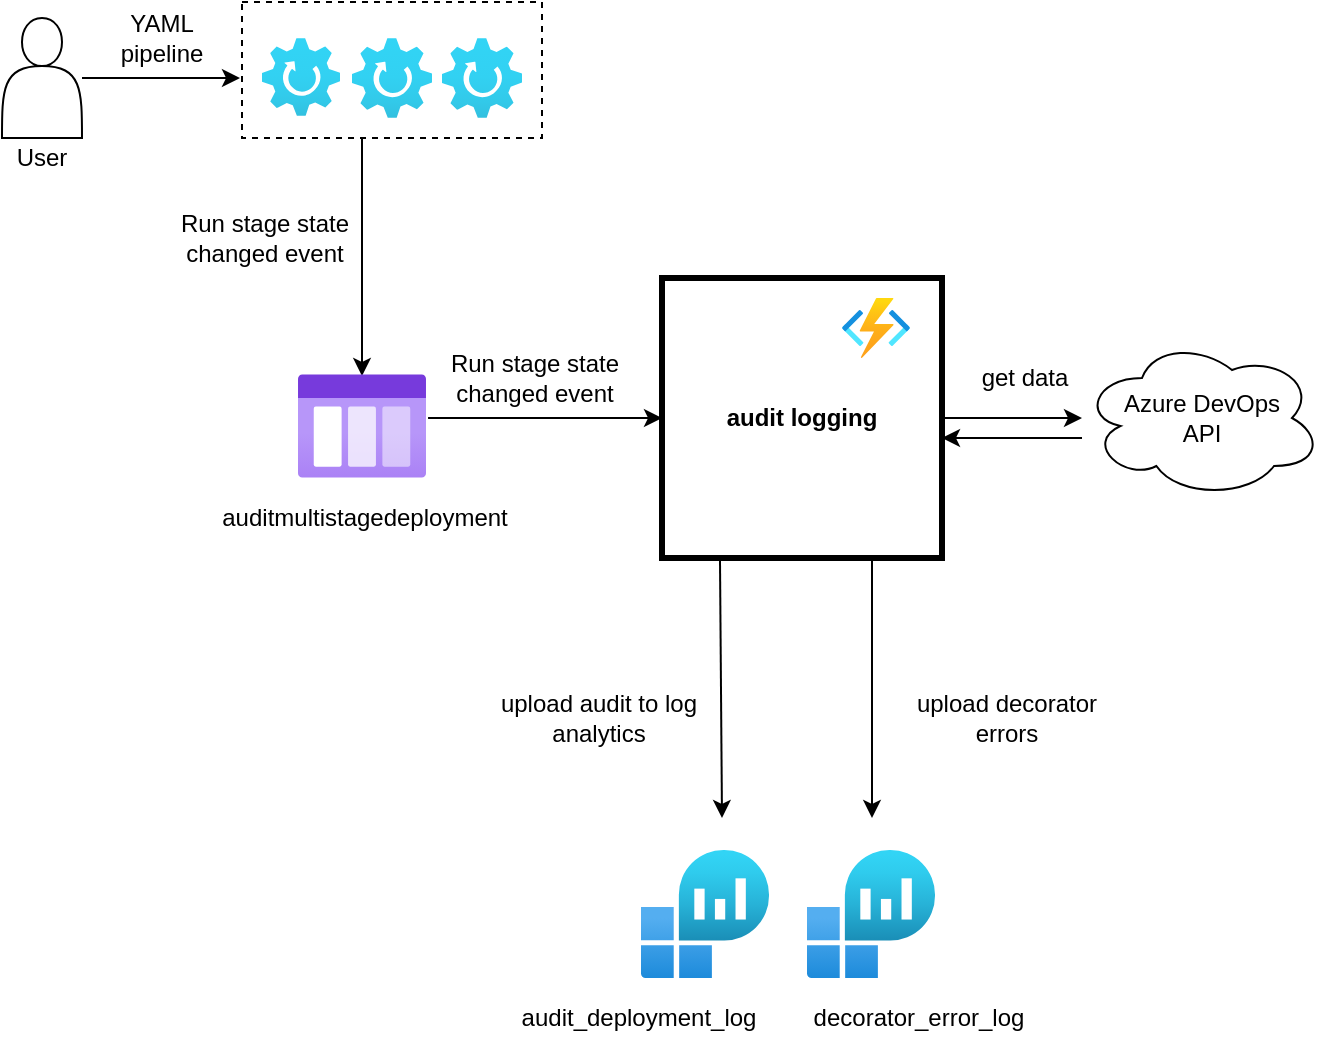 <mxfile version="20.6.2" type="device" pages="4"><diagram id="2rUZ2z_cpMbh67YxnHrP" name="compliancy"><mxGraphModel dx="1422" dy="842" grid="1" gridSize="10" guides="1" tooltips="1" connect="1" arrows="1" fold="1" page="1" pageScale="1" pageWidth="850" pageHeight="1100" math="0" shadow="0"><root><mxCell id="0"/><mxCell id="1" parent="0"/><mxCell id="8" style="edgeStyle=orthogonalEdgeStyle;orthogonalLoop=1;jettySize=auto;html=1;entryX=0.5;entryY=0.019;entryDx=0;entryDy=0;entryPerimeter=0;" parent="1" source="mM9peMXAxiWrn_j_5kJs-41" target="5" edge="1"><mxGeometry relative="1" as="geometry"><Array as="points"><mxPoint x="210" y="130"/><mxPoint x="210" y="130"/></Array></mxGeometry></mxCell><mxCell id="mM9peMXAxiWrn_j_5kJs-41" value="" style="whiteSpace=wrap;html=1;strokeWidth=1;dashed=1;" parent="1" vertex="1"><mxGeometry x="150" y="32" width="150" height="68" as="geometry"/></mxCell><mxCell id="mM9peMXAxiWrn_j_5kJs-42" value="" style="edgeStyle=orthogonalEdgeStyle;orthogonalLoop=1;jettySize=auto;html=1;" parent="1" source="mM9peMXAxiWrn_j_5kJs-21" edge="1"><mxGeometry relative="1" as="geometry"><mxPoint x="149" y="70" as="targetPoint"/></mxGeometry></mxCell><mxCell id="mM9peMXAxiWrn_j_5kJs-21" value="" style="shape=actor;whiteSpace=wrap;html=1;strokeWidth=1;" parent="1" vertex="1"><mxGeometry x="30" y="40" width="40" height="60" as="geometry"/></mxCell><mxCell id="13" style="edgeStyle=orthogonalEdgeStyle;orthogonalLoop=1;jettySize=auto;html=1;exitX=1.016;exitY=0.423;exitDx=0;exitDy=0;exitPerimeter=0;entryX=0;entryY=0.5;entryDx=0;entryDy=0;" parent="1" source="5" target="mM9peMXAxiWrn_j_5kJs-25" edge="1"><mxGeometry relative="1" as="geometry"><mxPoint x="250" y="240" as="sourcePoint"/><mxPoint x="370" y="240" as="targetPoint"/></mxGeometry></mxCell><mxCell id="15" style="edgeStyle=orthogonalEdgeStyle;orthogonalLoop=1;jettySize=auto;html=1;exitX=1;exitY=0.5;exitDx=0;exitDy=0;" parent="1" source="mM9peMXAxiWrn_j_5kJs-25" target="mM9peMXAxiWrn_j_5kJs-29" edge="1"><mxGeometry relative="1" as="geometry"/></mxCell><mxCell id="mM9peMXAxiWrn_j_5kJs-25" value="audit logging" style="whiteSpace=wrap;html=1;aspect=fixed;strokeWidth=3;fontStyle=1;" parent="1" vertex="1"><mxGeometry x="360" y="170" width="140" height="140" as="geometry"/></mxCell><mxCell id="mM9peMXAxiWrn_j_5kJs-29" value="Azure DevOps&lt;br&gt;API" style="ellipse;shape=cloud;whiteSpace=wrap;html=1;strokeWidth=1;" parent="1" vertex="1"><mxGeometry x="570" y="200" width="120" height="80" as="geometry"/></mxCell><mxCell id="mM9peMXAxiWrn_j_5kJs-36" value="User" style="text;html=1;strokeColor=none;fillColor=none;align=center;verticalAlign=middle;whiteSpace=wrap;" parent="1" vertex="1"><mxGeometry x="30" y="100" width="40" height="20" as="geometry"/></mxCell><mxCell id="mM9peMXAxiWrn_j_5kJs-60" value="YAML pipeline" style="text;html=1;strokeColor=none;fillColor=none;align=center;verticalAlign=middle;whiteSpace=wrap;dashed=1;" parent="1" vertex="1"><mxGeometry x="90" y="32" width="40" height="35" as="geometry"/></mxCell><mxCell id="5" value="" style="aspect=fixed;html=1;points=[];align=center;image;fontSize=12;image=img/lib/azure2/general/Storage_Queue.svg;" parent="1" vertex="1"><mxGeometry x="178" y="218" width="64" height="52" as="geometry"/></mxCell><mxCell id="9" value="Run stage state changed event" style="text;html=1;strokeColor=none;fillColor=none;align=center;verticalAlign=middle;whiteSpace=wrap;" parent="1" vertex="1"><mxGeometry x="110" y="140" width="103" height="20" as="geometry"/></mxCell><mxCell id="14" value="auditmultistagedeployment" style="text;html=1;strokeColor=none;fillColor=none;align=center;verticalAlign=middle;whiteSpace=wrap;" parent="1" vertex="1"><mxGeometry x="160" y="280" width="103" height="20" as="geometry"/></mxCell><mxCell id="31" value="" style="aspect=fixed;html=1;points=[];align=center;image;fontSize=12;image=img/lib/azure2/compute/Function_Apps.svg;" parent="1" vertex="1"><mxGeometry x="450" y="180" width="34" height="30" as="geometry"/></mxCell><mxCell id="39" value="" style="aspect=fixed;html=1;points=[];align=center;image;fontSize=12;image=img/lib/azure2/general/Gear.svg;" parent="1" vertex="1"><mxGeometry x="160" y="50" width="39" height="39" as="geometry"/></mxCell><mxCell id="40" value="" style="aspect=fixed;html=1;points=[];align=center;image;fontSize=12;image=img/lib/azure2/general/Gear.svg;" parent="1" vertex="1"><mxGeometry x="205" y="50" width="40" height="40" as="geometry"/></mxCell><mxCell id="41" value="" style="aspect=fixed;html=1;points=[];align=center;image;fontSize=12;image=img/lib/azure2/general/Gear.svg;" parent="1" vertex="1"><mxGeometry x="250" y="50" width="40" height="40" as="geometry"/></mxCell><mxCell id="43" style="edgeStyle=orthogonalEdgeStyle;orthogonalLoop=1;jettySize=auto;html=1;exitX=0.5;exitY=1;exitDx=0;exitDy=0;" parent="1" source="mM9peMXAxiWrn_j_5kJs-41" target="mM9peMXAxiWrn_j_5kJs-41" edge="1"><mxGeometry relative="1" as="geometry"/></mxCell><mxCell id="47" value="Run stage state changed event" style="text;html=1;strokeColor=none;fillColor=none;align=center;verticalAlign=middle;whiteSpace=wrap;" parent="1" vertex="1"><mxGeometry x="245" y="210" width="103" height="20" as="geometry"/></mxCell><mxCell id="52" style="edgeStyle=orthogonalEdgeStyle;orthogonalLoop=1;jettySize=auto;html=1;exitX=1;exitY=0.5;exitDx=0;exitDy=0;" parent="1" edge="1"><mxGeometry relative="1" as="geometry"><mxPoint x="570" y="250" as="sourcePoint"/><mxPoint x="500" y="250" as="targetPoint"/></mxGeometry></mxCell><mxCell id="54" value="get data" style="text;html=1;strokeColor=none;fillColor=none;align=center;verticalAlign=middle;whiteSpace=wrap;" parent="1" vertex="1"><mxGeometry x="490" y="210" width="103" height="20" as="geometry"/></mxCell><mxCell id="kFUeSy1H4pq9htT_POW6-54" value="" style="aspect=fixed;html=1;points=[];align=center;image;fontSize=12;image=img/lib/azure2/analytics/Log_Analytics_Workspaces.svg;" vertex="1" parent="1"><mxGeometry x="349.5" y="456" width="64" height="64" as="geometry"/></mxCell><mxCell id="kFUeSy1H4pq9htT_POW6-55" value="audit_deployment_log" style="text;html=1;strokeColor=none;fillColor=none;align=center;verticalAlign=middle;whiteSpace=wrap;" vertex="1" parent="1"><mxGeometry x="296.5" y="530" width="103" height="20" as="geometry"/></mxCell><mxCell id="kFUeSy1H4pq9htT_POW6-56" value="upload audit to log analytics" style="text;html=1;strokeColor=none;fillColor=none;align=center;verticalAlign=middle;whiteSpace=wrap;" vertex="1" parent="1"><mxGeometry x="276.5" y="380" width="103" height="20" as="geometry"/></mxCell><mxCell id="kFUeSy1H4pq9htT_POW6-57" value="" style="aspect=fixed;html=1;points=[];align=center;image;fontSize=12;image=img/lib/azure2/analytics/Log_Analytics_Workspaces.svg;" vertex="1" parent="1"><mxGeometry x="432.5" y="456" width="64" height="64" as="geometry"/></mxCell><mxCell id="kFUeSy1H4pq9htT_POW6-58" value="decorator_error_log" style="text;html=1;strokeColor=none;fillColor=none;align=center;verticalAlign=middle;whiteSpace=wrap;" vertex="1" parent="1"><mxGeometry x="436.5" y="530" width="103" height="20" as="geometry"/></mxCell><mxCell id="kFUeSy1H4pq9htT_POW6-59" value="upload decorator errors" style="text;html=1;strokeColor=none;fillColor=none;align=center;verticalAlign=middle;whiteSpace=wrap;" vertex="1" parent="1"><mxGeometry x="480.5" y="380" width="103" height="20" as="geometry"/></mxCell><mxCell id="kFUeSy1H4pq9htT_POW6-60" value="" style="endArrow=classic;html=1;rounded=0;exitX=0.207;exitY=0.993;exitDx=0;exitDy=0;exitPerimeter=0;" edge="1" parent="1" source="mM9peMXAxiWrn_j_5kJs-25"><mxGeometry width="50" height="50" relative="1" as="geometry"><mxPoint x="600" y="460" as="sourcePoint"/><mxPoint x="390" y="440" as="targetPoint"/></mxGeometry></mxCell><mxCell id="kFUeSy1H4pq9htT_POW6-61" value="" style="endArrow=classic;html=1;rounded=0;exitX=0.75;exitY=1;exitDx=0;exitDy=0;" edge="1" parent="1" source="mM9peMXAxiWrn_j_5kJs-25"><mxGeometry width="50" height="50" relative="1" as="geometry"><mxPoint x="398.98" y="319.02" as="sourcePoint"/><mxPoint x="465" y="440" as="targetPoint"/></mxGeometry></mxCell></root></mxGraphModel></diagram><diagram name="hooks" id="dv_ZvV6JMlQWwNKFxyX4"><mxGraphModel dx="1132" dy="672" grid="1" gridSize="10" guides="1" tooltips="1" connect="1" arrows="1" fold="1" page="1" pageScale="1" pageWidth="850" pageHeight="1100" math="0" shadow="0">&#xa;            &#xa;            &#xa;            &#xa;            &#xa;            &#xa;&#xa;&#xa;&#xa;&#xa;&#xa;            <root>&#xa;                &#xa;                &#xa;                &#xa;                &#xa;                &#xa;&#xa;&#xa;&#xa;&#xa;&#xa;                <mxCell id="dQZulvzeQqhADhMms8IM-0"/>&#xa;                &#xa;                &#xa;                &#xa;                &#xa;                &#xa;&#xa;&#xa;&#xa;&#xa;&#xa;                <mxCell id="dQZulvzeQqhADhMms8IM-1" parent="dQZulvzeQqhADhMms8IM-0"/>&#xa;                &#xa;                &#xa;                &#xa;                &#xa;                &#xa;&#xa;&#xa;&#xa;&#xa;&#xa;                <mxCell id="dQZulvzeQqhADhMms8IM-2" value="Azure DevOps &lt;br&gt;extension" style="rounded=1;whiteSpace=wrap;html=1;align=right;fillColor=#E6E6E6;strokeColor=#808080;fontColor=#333333;" vertex="1" parent="dQZulvzeQqhADhMms8IM-1">&#xa;                    &#xa;                    &#xa;                    &#xa;                    &#xa;                    &#xa;&#xa;&#xa;&#xa;&#xa;&#xa;                    <mxGeometry x="880" y="430" width="320" height="160" as="geometry"/>&#xa;                    &#xa;                    &#xa;                    &#xa;                    &#xa;                    &#xa;&#xa;&#xa;&#xa;&#xa;&#xa;                </mxCell>&#xa;                &#xa;                &#xa;                &#xa;                &#xa;                &#xa;&#xa;&#xa;&#xa;&#xa;&#xa;                <mxCell id="dQZulvzeQqhADhMms8IM-3" value="Azure DevOps" style="rounded=1;whiteSpace=wrap;html=1;align=right;fillColor=#f5f5f5;strokeColor=#808080;fontColor=#333333;" vertex="1" parent="dQZulvzeQqhADhMms8IM-1">&#xa;                    &#xa;                    &#xa;                    &#xa;                    &#xa;                    &#xa;&#xa;&#xa;&#xa;&#xa;&#xa;                    <mxGeometry x="880" y="190" width="320" height="300" as="geometry"/>&#xa;                    &#xa;                    &#xa;                    &#xa;                    &#xa;                    &#xa;&#xa;&#xa;&#xa;&#xa;&#xa;                </mxCell>&#xa;                &#xa;                &#xa;                &#xa;                &#xa;                &#xa;&#xa;&#xa;&#xa;&#xa;&#xa;                <mxCell id="dQZulvzeQqhADhMms8IM-4" value="Azure" style="rounded=1;whiteSpace=wrap;html=1;align=left;fillColor=#f5f5f5;strokeColor=#808080;fontColor=#333333;" vertex="1" parent="dQZulvzeQqhADhMms8IM-1">&#xa;                    &#xa;                    &#xa;                    &#xa;                    &#xa;                    &#xa;&#xa;&#xa;&#xa;&#xa;&#xa;                    <mxGeometry x="220" y="180" width="350" height="360" as="geometry"/>&#xa;                    &#xa;                    &#xa;                    &#xa;                    &#xa;                    &#xa;&#xa;&#xa;&#xa;&#xa;&#xa;                </mxCell>&#xa;                &#xa;                &#xa;                &#xa;                &#xa;                &#xa;&#xa;&#xa;&#xa;&#xa;&#xa;                <mxCell id="dQZulvzeQqhADhMms8IM-6" value="" style="edgeStyle=orthogonalEdgeStyle;rounded=0;orthogonalLoop=1;jettySize=auto;html=1;entryX=0;entryY=0.5;entryDx=0;entryDy=0;" edge="1" parent="dQZulvzeQqhADhMms8IM-1" source="dQZulvzeQqhADhMms8IM-10" target="dQZulvzeQqhADhMms8IM-20">&#xa;                    &#xa;                    &#xa;                    &#xa;                    &#xa;                    &#xa;&#xa;&#xa;&#xa;&#xa;&#xa;                    <mxGeometry relative="1" as="geometry"/>&#xa;                    &#xa;                    &#xa;                    &#xa;                    &#xa;                    &#xa;&#xa;&#xa;&#xa;&#xa;&#xa;                </mxCell>&#xa;                &#xa;                &#xa;                &#xa;                &#xa;                &#xa;&#xa;&#xa;&#xa;&#xa;&#xa;                <mxCell id="dQZulvzeQqhADhMms8IM-7" value="VstsRestClient" style="text;html=1;resizable=0;points=[];align=center;verticalAlign=middle;labelBackgroundColor=#ffffff;" vertex="1" connectable="0" parent="dQZulvzeQqhADhMms8IM-6">&#xa;                    &#xa;                    &#xa;                    &#xa;                    &#xa;                    &#xa;&#xa;&#xa;&#xa;&#xa;&#xa;                    <mxGeometry x="0.323" y="-2" relative="1" as="geometry">&#xa;                        &#xa;                        &#xa;                        &#xa;                        &#xa;                        &#xa;&#xa;&#xa;&#xa;&#xa;&#xa;                        <mxPoint x="-2" y="8" as="offset"/>&#xa;                        &#xa;                        &#xa;                        &#xa;                        &#xa;                        &#xa;&#xa;&#xa;&#xa;&#xa;&#xa;                    </mxGeometry>&#xa;                    &#xa;                    &#xa;                    &#xa;                    &#xa;                    &#xa;&#xa;&#xa;&#xa;&#xa;&#xa;                </mxCell>&#xa;                &#xa;                &#xa;                &#xa;                &#xa;                &#xa;&#xa;&#xa;&#xa;&#xa;&#xa;                <mxCell id="dQZulvzeQqhADhMms8IM-10" value="Create &amp;amp; Delete&lt;br&gt;Hooks Functions" style="rounded=0;whiteSpace=wrap;html=1;strokeWidth=5;" vertex="1" parent="dQZulvzeQqhADhMms8IM-1">&#xa;                    &#xa;                    &#xa;                    &#xa;                    &#xa;                    &#xa;&#xa;&#xa;&#xa;&#xa;&#xa;                    <mxGeometry x="320" y="300" width="120" height="60" as="geometry"/>&#xa;                    &#xa;                    &#xa;                    &#xa;                    &#xa;                    &#xa;&#xa;&#xa;&#xa;&#xa;&#xa;                </mxCell>&#xa;                &#xa;                &#xa;                &#xa;                &#xa;                &#xa;&#xa;&#xa;&#xa;&#xa;&#xa;                <mxCell id="dQZulvzeQqhADhMms8IM-14" value="Azure DevOps&lt;br&gt;Extension Management Data Storage" style="rounded=0;whiteSpace=wrap;html=1;" vertex="1" parent="dQZulvzeQqhADhMms8IM-1">&#xa;                    &#xa;                    &#xa;                    &#xa;                    &#xa;                    &#xa;&#xa;&#xa;&#xa;&#xa;&#xa;                    <mxGeometry x="920" y="390" width="120" height="60" as="geometry"/>&#xa;                    &#xa;                    &#xa;                    &#xa;                    &#xa;                    &#xa;&#xa;&#xa;&#xa;&#xa;&#xa;                </mxCell>&#xa;                &#xa;                &#xa;                &#xa;                &#xa;                &#xa;&#xa;&#xa;&#xa;&#xa;&#xa;                <mxCell id="dQZulvzeQqhADhMms8IM-38" style="edgeStyle=orthogonalEdgeStyle;rounded=0;orthogonalLoop=1;jettySize=auto;html=1;exitX=0.5;exitY=0;exitDx=0;exitDy=0;" edge="1" parent="dQZulvzeQqhADhMms8IM-1" source="dQZulvzeQqhADhMms8IM-20" target="dQZulvzeQqhADhMms8IM-28">&#xa;                    &#xa;                    &#xa;                    &#xa;                    &#xa;                    &#xa;&#xa;&#xa;&#xa;&#xa;&#xa;                    <mxGeometry relative="1" as="geometry"/>&#xa;                    &#xa;                    &#xa;                    &#xa;                    &#xa;                    &#xa;&#xa;&#xa;&#xa;&#xa;&#xa;                </mxCell>&#xa;                &#xa;                &#xa;                &#xa;                &#xa;                &#xa;&#xa;&#xa;&#xa;&#xa;&#xa;                <mxCell id="dQZulvzeQqhADhMms8IM-20" value="Azure DevOps&lt;br&gt;REST API" style="rounded=0;whiteSpace=wrap;html=1;" vertex="1" parent="dQZulvzeQqhADhMms8IM-1">&#xa;                    &#xa;                    &#xa;                    &#xa;                    &#xa;                    &#xa;&#xa;&#xa;&#xa;&#xa;&#xa;                    <mxGeometry x="920" y="300" width="120" height="60" as="geometry"/>&#xa;                    &#xa;                    &#xa;                    &#xa;                    &#xa;                    &#xa;&#xa;&#xa;&#xa;&#xa;&#xa;                </mxCell>&#xa;                &#xa;                &#xa;                &#xa;                &#xa;                &#xa;&#xa;&#xa;&#xa;&#xa;&#xa;                <mxCell id="dQZulvzeQqhADhMms8IM-26" value="" style="edgeStyle=orthogonalEdgeStyle;rounded=0;orthogonalLoop=1;jettySize=auto;html=1;" edge="1" parent="dQZulvzeQqhADhMms8IM-1" source="dQZulvzeQqhADhMms8IM-28" target="dQZulvzeQqhADhMms8IM-30">&#xa;                    &#xa;                    &#xa;                    &#xa;                    &#xa;                    &#xa;&#xa;&#xa;&#xa;&#xa;&#xa;                    <mxGeometry relative="1" as="geometry"/>&#xa;                    &#xa;                    &#xa;                    &#xa;                    &#xa;                    &#xa;&#xa;&#xa;&#xa;&#xa;&#xa;                </mxCell>&#xa;                &#xa;                &#xa;                &#xa;                &#xa;                &#xa;&#xa;&#xa;&#xa;&#xa;&#xa;                <mxCell id="dQZulvzeQqhADhMms8IM-27" value="build &amp;amp; release completed events" style="text;html=1;resizable=0;points=[];align=center;verticalAlign=middle;labelBackgroundColor=#ffffff;" vertex="1" connectable="0" parent="dQZulvzeQqhADhMms8IM-26">&#xa;                    &#xa;                    &#xa;                    &#xa;                    &#xa;                    &#xa;&#xa;&#xa;&#xa;&#xa;&#xa;                    <mxGeometry x="-0.021" y="1" relative="1" as="geometry">&#xa;                        &#xa;                        &#xa;                        &#xa;                        &#xa;                        &#xa;&#xa;&#xa;&#xa;&#xa;&#xa;                        <mxPoint x="1" y="9" as="offset"/>&#xa;                        &#xa;                        &#xa;                        &#xa;                        &#xa;                        &#xa;&#xa;&#xa;&#xa;&#xa;&#xa;                    </mxGeometry>&#xa;                    &#xa;                    &#xa;                    &#xa;                    &#xa;                    &#xa;&#xa;&#xa;&#xa;&#xa;&#xa;                </mxCell>&#xa;                &#xa;                &#xa;                &#xa;                &#xa;                &#xa;&#xa;&#xa;&#xa;&#xa;&#xa;                <mxCell id="dQZulvzeQqhADhMms8IM-28" value="Azure DevOps&lt;br&gt;Service Hooks" style="rounded=0;whiteSpace=wrap;html=1;" vertex="1" parent="dQZulvzeQqhADhMms8IM-1">&#xa;                    &#xa;                    &#xa;                    &#xa;                    &#xa;                    &#xa;&#xa;&#xa;&#xa;&#xa;&#xa;                    <mxGeometry x="920" y="210" width="120" height="60" as="geometry"/>&#xa;                    &#xa;                    &#xa;                    &#xa;                    &#xa;                    &#xa;&#xa;&#xa;&#xa;&#xa;&#xa;                </mxCell>&#xa;                &#xa;                &#xa;                &#xa;                &#xa;                &#xa;&#xa;&#xa;&#xa;&#xa;&#xa;                <mxCell id="dQZulvzeQqhADhMms8IM-29" style="edgeStyle=orthogonalEdgeStyle;rounded=0;orthogonalLoop=1;jettySize=auto;html=1;entryX=0.5;entryY=0;entryDx=0;entryDy=0;exitX=0;exitY=0.5;exitDx=0;exitDy=0;" edge="1" parent="dQZulvzeQqhADhMms8IM-1" source="dQZulvzeQqhADhMms8IM-30" target="dQZulvzeQqhADhMms8IM-10">&#xa;                    &#xa;                    &#xa;                    &#xa;                    &#xa;                    &#xa;&#xa;&#xa;&#xa;&#xa;&#xa;                    <mxGeometry relative="1" as="geometry"/>&#xa;                    &#xa;                    &#xa;                    &#xa;                    &#xa;                    &#xa;&#xa;&#xa;&#xa;&#xa;&#xa;                </mxCell>&#xa;                &#xa;                &#xa;                &#xa;                &#xa;                &#xa;&#xa;&#xa;&#xa;&#xa;&#xa;                <mxCell id="dQZulvzeQqhADhMms8IM-30" value="Storage queue" style="rounded=0;whiteSpace=wrap;html=1;" vertex="1" parent="dQZulvzeQqhADhMms8IM-1">&#xa;                    &#xa;                    &#xa;                    &#xa;                    &#xa;                    &#xa;&#xa;&#xa;&#xa;&#xa;&#xa;                    <mxGeometry x="430" y="210" width="120" height="60" as="geometry"/>&#xa;                    &#xa;                    &#xa;                    &#xa;                    &#xa;                    &#xa;&#xa;&#xa;&#xa;&#xa;&#xa;                </mxCell>&#xa;                &#xa;                &#xa;                &#xa;                &#xa;                &#xa;&#xa;&#xa;&#xa;&#xa;&#xa;                <mxCell id="rMl-RP5grhkWgzoDlrxp-0" value="Azure DevOps&lt;br&gt;Compliancy&lt;br&gt;Frontend" style="rounded=0;whiteSpace=wrap;html=1;" vertex="1" parent="dQZulvzeQqhADhMms8IM-1">&#xa;                    &#xa;                    &#xa;                    &#xa;                    &#xa;                    &#xa;&#xa;&#xa;&#xa;&#xa;&#xa;                    <mxGeometry x="920" y="510" width="120" height="60" as="geometry"/>&#xa;                    &#xa;                    &#xa;                    &#xa;                    &#xa;                    &#xa;&#xa;&#xa;&#xa;&#xa;&#xa;                </mxCell>&#xa;                &#xa;                &#xa;                &#xa;                &#xa;                &#xa;&#xa;&#xa;&#xa;&#xa;&#xa;            </root>&#xa;            &#xa;            &#xa;            &#xa;            &#xa;            &#xa;&#xa;&#xa;&#xa;&#xa;&#xa;        </mxGraphModel></diagram><diagram name="completeness" id="uVb3EqGYo8kxW31qxcvx"><mxGraphModel dx="1132" dy="672" grid="1" gridSize="10" guides="1" tooltips="1" connect="1" arrows="1" fold="1" page="1" pageScale="1" pageWidth="850" pageHeight="1100" math="0" shadow="0">&#xa;            &#xa;            &#xa;            &#xa;            &#xa;            &#xa;&#xa;&#xa;&#xa;&#xa;&#xa;            <root>&#xa;                &#xa;                &#xa;                &#xa;                &#xa;                &#xa;&#xa;&#xa;&#xa;&#xa;&#xa;                <mxCell id="MQ6FGGwSsxCammQS5fSB-0"/>&#xa;                &#xa;                &#xa;                &#xa;                &#xa;                &#xa;&#xa;&#xa;&#xa;&#xa;&#xa;                <mxCell id="MQ6FGGwSsxCammQS5fSB-1" parent="MQ6FGGwSsxCammQS5fSB-0"/>&#xa;                &#xa;                &#xa;                &#xa;                &#xa;                &#xa;&#xa;&#xa;&#xa;&#xa;&#xa;                <mxCell id="MQ6FGGwSsxCammQS5fSB-2" value="Azure DevOps &lt;br&gt;extension" style="rounded=1;whiteSpace=wrap;html=1;align=right;fillColor=#E6E6E6;strokeColor=#808080;fontColor=#333333;" vertex="1" parent="MQ6FGGwSsxCammQS5fSB-1">&#xa;                    &#xa;                    &#xa;                    &#xa;                    &#xa;                    &#xa;&#xa;&#xa;&#xa;&#xa;&#xa;                    <mxGeometry x="880" y="430" width="320" height="160" as="geometry"/>&#xa;                    &#xa;                    &#xa;                    &#xa;                    &#xa;                    &#xa;&#xa;&#xa;&#xa;&#xa;&#xa;                </mxCell>&#xa;                &#xa;                &#xa;                &#xa;                &#xa;                &#xa;&#xa;&#xa;&#xa;&#xa;&#xa;                <mxCell id="MQ6FGGwSsxCammQS5fSB-3" value="Azure DevOps" style="rounded=1;whiteSpace=wrap;html=1;align=right;fillColor=#f5f5f5;strokeColor=#808080;fontColor=#333333;" vertex="1" parent="MQ6FGGwSsxCammQS5fSB-1">&#xa;                    &#xa;                    &#xa;                    &#xa;                    &#xa;                    &#xa;&#xa;&#xa;&#xa;&#xa;&#xa;                    <mxGeometry x="880" y="190" width="320" height="300" as="geometry"/>&#xa;                    &#xa;                    &#xa;                    &#xa;                    &#xa;                    &#xa;&#xa;&#xa;&#xa;&#xa;&#xa;                </mxCell>&#xa;                &#xa;                &#xa;                &#xa;                &#xa;                &#xa;&#xa;&#xa;&#xa;&#xa;&#xa;                <mxCell id="MQ6FGGwSsxCammQS5fSB-4" value="Azure" style="rounded=1;whiteSpace=wrap;html=1;align=left;fillColor=#f5f5f5;strokeColor=#808080;fontColor=#333333;" vertex="1" parent="MQ6FGGwSsxCammQS5fSB-1">&#xa;                    &#xa;                    &#xa;                    &#xa;                    &#xa;                    &#xa;&#xa;&#xa;&#xa;&#xa;&#xa;                    <mxGeometry x="220" y="180" width="350" height="360" as="geometry"/>&#xa;                    &#xa;                    &#xa;                    &#xa;                    &#xa;                    &#xa;&#xa;&#xa;&#xa;&#xa;&#xa;                </mxCell>&#xa;                &#xa;                &#xa;                &#xa;                &#xa;                &#xa;&#xa;&#xa;&#xa;&#xa;&#xa;                <mxCell id="MQ6FGGwSsxCammQS5fSB-8" value="" style="edgeStyle=orthogonalEdgeStyle;rounded=0;orthogonalLoop=1;jettySize=auto;html=1;" edge="1" parent="MQ6FGGwSsxCammQS5fSB-1" source="MQ6FGGwSsxCammQS5fSB-10" target="MQ6FGGwSsxCammQS5fSB-12">&#xa;                    &#xa;                    &#xa;                    &#xa;                    &#xa;                    &#xa;&#xa;&#xa;&#xa;&#xa;&#xa;                    <mxGeometry relative="1" as="geometry"/>&#xa;                    &#xa;                    &#xa;                    &#xa;                    &#xa;                    &#xa;&#xa;&#xa;&#xa;&#xa;&#xa;                </mxCell>&#xa;                &#xa;                &#xa;                &#xa;                &#xa;                &#xa;&#xa;&#xa;&#xa;&#xa;&#xa;                <mxCell id="MQ6FGGwSsxCammQS5fSB-9" value="LogAnalyticsClient" style="text;html=1;resizable=0;points=[];align=center;verticalAlign=middle;labelBackgroundColor=none;" vertex="1" connectable="0" parent="MQ6FGGwSsxCammQS5fSB-8">&#xa;                    &#xa;                    &#xa;                    &#xa;                    &#xa;                    &#xa;&#xa;&#xa;&#xa;&#xa;&#xa;                    <mxGeometry x="0.225" y="3" relative="1" as="geometry">&#xa;                        &#xa;                        &#xa;                        &#xa;                        &#xa;                        &#xa;&#xa;&#xa;&#xa;&#xa;&#xa;                        <mxPoint x="-63" y="-9" as="offset"/>&#xa;                        &#xa;                        &#xa;                        &#xa;                        &#xa;                        &#xa;&#xa;&#xa;&#xa;&#xa;&#xa;                    </mxGeometry>&#xa;                    &#xa;                    &#xa;                    &#xa;                    &#xa;                    &#xa;&#xa;&#xa;&#xa;&#xa;&#xa;                </mxCell>&#xa;                &#xa;                &#xa;                &#xa;                &#xa;                &#xa;&#xa;&#xa;&#xa;&#xa;&#xa;                <mxCell id="MQ6FGGwSsxCammQS5fSB-10" value="Completeness Functions" style="rounded=0;whiteSpace=wrap;html=1;strokeWidth=5;" vertex="1" parent="MQ6FGGwSsxCammQS5fSB-1">&#xa;                    &#xa;                    &#xa;                    &#xa;                    &#xa;                    &#xa;&#xa;&#xa;&#xa;&#xa;&#xa;                    <mxGeometry x="320" y="300" width="120" height="60" as="geometry"/>&#xa;                    &#xa;                    &#xa;                    &#xa;                    &#xa;                    &#xa;&#xa;&#xa;&#xa;&#xa;&#xa;                </mxCell>&#xa;                &#xa;                &#xa;                &#xa;                &#xa;                &#xa;&#xa;&#xa;&#xa;&#xa;&#xa;                <mxCell id="MQ6FGGwSsxCammQS5fSB-12" value="LogAnalytics" style="rounded=0;whiteSpace=wrap;html=1;" vertex="1" parent="MQ6FGGwSsxCammQS5fSB-1">&#xa;                    &#xa;                    &#xa;                    &#xa;                    &#xa;                    &#xa;&#xa;&#xa;&#xa;&#xa;&#xa;                    <mxGeometry x="320" y="440" width="120" height="60" as="geometry"/>&#xa;                    &#xa;                    &#xa;                    &#xa;                    &#xa;                    &#xa;&#xa;&#xa;&#xa;&#xa;&#xa;                </mxCell>&#xa;                &#xa;                &#xa;                &#xa;                &#xa;                &#xa;&#xa;&#xa;&#xa;&#xa;&#xa;                <mxCell id="MQ6FGGwSsxCammQS5fSB-14" value="Azure DevOps&lt;br&gt;Extension Management Data Storage" style="rounded=0;whiteSpace=wrap;html=1;" vertex="1" parent="MQ6FGGwSsxCammQS5fSB-1">&#xa;                    &#xa;                    &#xa;                    &#xa;                    &#xa;                    &#xa;&#xa;&#xa;&#xa;&#xa;&#xa;                    <mxGeometry x="920" y="390" width="120" height="60" as="geometry"/>&#xa;                    &#xa;                    &#xa;                    &#xa;                    &#xa;                    &#xa;&#xa;&#xa;&#xa;&#xa;&#xa;                </mxCell>&#xa;                &#xa;                &#xa;                &#xa;                &#xa;                &#xa;&#xa;&#xa;&#xa;&#xa;&#xa;                <mxCell id="MQ6FGGwSsxCammQS5fSB-20" value="Azure DevOps&lt;br&gt;REST API" style="rounded=0;whiteSpace=wrap;html=1;" vertex="1" parent="MQ6FGGwSsxCammQS5fSB-1">&#xa;                    &#xa;                    &#xa;                    &#xa;                    &#xa;                    &#xa;&#xa;&#xa;&#xa;&#xa;&#xa;                    <mxGeometry x="920" y="300" width="120" height="60" as="geometry"/>&#xa;                    &#xa;                    &#xa;                    &#xa;                    &#xa;                    &#xa;&#xa;&#xa;&#xa;&#xa;&#xa;                </mxCell>&#xa;                &#xa;                &#xa;                &#xa;                &#xa;                &#xa;&#xa;&#xa;&#xa;&#xa;&#xa;                <mxCell id="MQ6FGGwSsxCammQS5fSB-25" value="Azure DevOps&lt;br&gt;Compliancy&lt;br&gt;Frontend" style="rounded=0;whiteSpace=wrap;html=1;" vertex="1" parent="MQ6FGGwSsxCammQS5fSB-1">&#xa;                    &#xa;                    &#xa;                    &#xa;                    &#xa;                    &#xa;&#xa;&#xa;&#xa;&#xa;&#xa;                    <mxGeometry x="920" y="510" width="120" height="60" as="geometry"/>&#xa;                    &#xa;                    &#xa;                    &#xa;                    &#xa;                    &#xa;&#xa;&#xa;&#xa;&#xa;&#xa;                </mxCell>&#xa;                &#xa;                &#xa;                &#xa;                &#xa;                &#xa;&#xa;&#xa;&#xa;&#xa;&#xa;                <mxCell id="MQ6FGGwSsxCammQS5fSB-28" value="Azure DevOps&lt;br&gt;Service Hooks" style="rounded=0;whiteSpace=wrap;html=1;" vertex="1" parent="MQ6FGGwSsxCammQS5fSB-1">&#xa;                    &#xa;                    &#xa;                    &#xa;                    &#xa;                    &#xa;&#xa;&#xa;&#xa;&#xa;&#xa;                    <mxGeometry x="920" y="210" width="120" height="60" as="geometry"/>&#xa;                    &#xa;                    &#xa;                    &#xa;                    &#xa;                    &#xa;&#xa;&#xa;&#xa;&#xa;&#xa;                </mxCell>&#xa;                &#xa;                &#xa;                &#xa;                &#xa;                &#xa;&#xa;&#xa;&#xa;&#xa;&#xa;                <mxCell id="Ng-c6cMRA_HLK9E7OqwL-0" style="edgeStyle=orthogonalEdgeStyle;rounded=0;orthogonalLoop=1;jettySize=auto;html=1;exitX=1;exitY=0.5;exitDx=0;exitDy=0;entryX=0.5;entryY=0;entryDx=0;entryDy=0;" edge="1" parent="MQ6FGGwSsxCammQS5fSB-1" source="MQ6FGGwSsxCammQS5fSB-10" target="MQ6FGGwSsxCammQS5fSB-10">&#xa;                    &#xa;                    &#xa;                    &#xa;                    &#xa;                    &#xa;&#xa;&#xa;&#xa;&#xa;&#xa;                    <mxGeometry relative="1" as="geometry">&#xa;                        &#xa;                        &#xa;                        &#xa;                        &#xa;                        &#xa;&#xa;&#xa;&#xa;&#xa;&#xa;                        <Array as="points">&#xa;                            &#xa;                            &#xa;                            &#xa;                            &#xa;                            &#xa;&#xa;&#xa;&#xa;&#xa;&#xa;                            <mxPoint x="460" y="330"/>&#xa;                            &#xa;                            &#xa;                            &#xa;                            &#xa;                            &#xa;&#xa;&#xa;&#xa;&#xa;&#xa;                            <mxPoint x="460" y="270"/>&#xa;                            &#xa;                            &#xa;                            &#xa;                            &#xa;                            &#xa;&#xa;&#xa;&#xa;&#xa;&#xa;                            <mxPoint x="380" y="270"/>&#xa;                            &#xa;                            &#xa;                            &#xa;                            &#xa;                            &#xa;&#xa;&#xa;&#xa;&#xa;&#xa;                        </Array>&#xa;                        &#xa;                        &#xa;                        &#xa;                        &#xa;                        &#xa;&#xa;&#xa;&#xa;&#xa;&#xa;                    </mxGeometry>&#xa;                    &#xa;                    &#xa;                    &#xa;                    &#xa;                    &#xa;&#xa;&#xa;&#xa;&#xa;&#xa;                </mxCell>&#xa;                &#xa;                &#xa;                &#xa;                &#xa;                &#xa;&#xa;&#xa;&#xa;&#xa;&#xa;                <mxCell id="Ng-c6cMRA_HLK9E7OqwL-1" value="DurableOrchestrationClient" style="text;html=1;resizable=0;points=[];align=center;verticalAlign=middle;labelBackgroundColor=none;" vertex="1" connectable="0" parent="Ng-c6cMRA_HLK9E7OqwL-0">&#xa;                    &#xa;                    &#xa;                    &#xa;                    &#xa;                    &#xa;&#xa;&#xa;&#xa;&#xa;&#xa;                    <mxGeometry x="-0.168" y="-2" relative="1" as="geometry">&#xa;                        &#xa;                        &#xa;                        &#xa;                        &#xa;                        &#xa;&#xa;&#xa;&#xa;&#xa;&#xa;                        <mxPoint x="-2" y="-11" as="offset"/>&#xa;                        &#xa;                        &#xa;                        &#xa;                        &#xa;                        &#xa;&#xa;&#xa;&#xa;&#xa;&#xa;                    </mxGeometry>&#xa;                    &#xa;                    &#xa;                    &#xa;                    &#xa;                    &#xa;&#xa;&#xa;&#xa;&#xa;&#xa;                </mxCell>&#xa;                &#xa;                &#xa;                &#xa;                &#xa;                &#xa;&#xa;&#xa;&#xa;&#xa;&#xa;            </root>&#xa;            &#xa;            &#xa;            &#xa;            &#xa;            &#xa;&#xa;&#xa;&#xa;&#xa;&#xa;        </mxGraphModel></diagram><diagram name="sm9" id="sbar7I2ikVv-O5kukXF4"><mxGraphModel dx="1106" dy="737" grid="1" gridSize="10" guides="1" tooltips="1" connect="1" arrows="1" fold="1" page="1" pageScale="1" pageWidth="850" pageHeight="1100" math="0" shadow="0">&#xa;            &#xa;            &#xa;            &#xa;            &#xa;&#xa;&#xa;&#xa;&#xa;            <root>&#xa;                &#xa;                &#xa;                &#xa;                &#xa;&#xa;&#xa;&#xa;&#xa;                <mxCell id="bDeUlTLZobzvm5jV-VvE-0"/>&#xa;                &#xa;                &#xa;                &#xa;                &#xa;&#xa;&#xa;&#xa;&#xa;                <mxCell id="bDeUlTLZobzvm5jV-VvE-1" parent="bDeUlTLZobzvm5jV-VvE-0"/>&#xa;                &#xa;                &#xa;                &#xa;                &#xa;&#xa;&#xa;&#xa;&#xa;                <mxCell id="bDeUlTLZobzvm5jV-VvE-38" value="Azure" style="rounded=1;whiteSpace=wrap;html=1;align=left;fillColor=#f5f5f5;strokeColor=#808080;fontColor=#333333;" parent="bDeUlTLZobzvm5jV-VvE-1" vertex="1">&#xa;                    &#xa;                    &#xa;                    &#xa;                    &#xa;&#xa;&#xa;&#xa;&#xa;                    <mxGeometry x="230" y="180" width="350" height="360" as="geometry"/>&#xa;                    &#xa;                    &#xa;                    &#xa;                    &#xa;&#xa;&#xa;&#xa;&#xa;                </mxCell>&#xa;                &#xa;                &#xa;                &#xa;                &#xa;&#xa;&#xa;&#xa;&#xa;                <mxCell id="bDeUlTLZobzvm5jV-VvE-46" value="on-prem" style="rounded=1;whiteSpace=wrap;html=1;align=left;fillColor=#f5f5f5;strokeColor=#808080;fontColor=#333333;" parent="bDeUlTLZobzvm5jV-VvE-1" vertex="1">&#xa;                    &#xa;                    &#xa;                    &#xa;                    &#xa;&#xa;&#xa;&#xa;&#xa;                    <mxGeometry x="230" y="580" width="350" height="129" as="geometry"/>&#xa;                    &#xa;                    &#xa;                    &#xa;                    &#xa;&#xa;&#xa;&#xa;&#xa;                </mxCell>&#xa;                &#xa;                &#xa;                &#xa;                &#xa;&#xa;&#xa;&#xa;&#xa;                <mxCell id="bDeUlTLZobzvm5jV-VvE-54" value="ASE" style="rounded=1;whiteSpace=wrap;html=1;labelBackgroundColor=none;align=left;" parent="bDeUlTLZobzvm5jV-VvE-1" vertex="1">&#xa;                    &#xa;                    &#xa;                    &#xa;                    &#xa;&#xa;&#xa;&#xa;&#xa;                    <mxGeometry x="285" y="230" width="245" height="230" as="geometry"/>&#xa;                    &#xa;                    &#xa;                    &#xa;                    &#xa;&#xa;&#xa;&#xa;&#xa;                </mxCell>&#xa;                &#xa;                &#xa;                &#xa;                &#xa;&#xa;&#xa;&#xa;&#xa;                <mxCell id="bDeUlTLZobzvm5jV-VvE-2" value="Azure DevOps &lt;br&gt;extension" style="rounded=1;whiteSpace=wrap;html=1;align=right;fillColor=#E6E6E6;strokeColor=#808080;fontColor=#333333;" parent="bDeUlTLZobzvm5jV-VvE-1" vertex="1">&#xa;                    &#xa;                    &#xa;                    &#xa;                    &#xa;&#xa;&#xa;&#xa;&#xa;                    <mxGeometry x="1330" y="430" width="320" height="160" as="geometry"/>&#xa;                    &#xa;                    &#xa;                    &#xa;                    &#xa;&#xa;&#xa;&#xa;&#xa;                </mxCell>&#xa;                &#xa;                &#xa;                &#xa;                &#xa;&#xa;&#xa;&#xa;&#xa;                <mxCell id="bDeUlTLZobzvm5jV-VvE-3" value="Azure DevOps" style="rounded=1;whiteSpace=wrap;html=1;align=right;fillColor=#f5f5f5;strokeColor=#808080;fontColor=#333333;" parent="bDeUlTLZobzvm5jV-VvE-1" vertex="1">&#xa;                    &#xa;                    &#xa;                    &#xa;                    &#xa;&#xa;&#xa;&#xa;&#xa;                    <mxGeometry x="1330" y="190" width="320" height="300" as="geometry"/>&#xa;                    &#xa;                    &#xa;                    &#xa;                    &#xa;&#xa;&#xa;&#xa;&#xa;                </mxCell>&#xa;                &#xa;                &#xa;                &#xa;                &#xa;&#xa;&#xa;&#xa;&#xa;                <mxCell id="bDeUlTLZobzvm5jV-VvE-4" value="Azure" style="rounded=1;whiteSpace=wrap;html=1;align=left;fillColor=#f5f5f5;strokeColor=#808080;fontColor=#333333;" parent="bDeUlTLZobzvm5jV-VvE-1" vertex="1">&#xa;                    &#xa;                    &#xa;                    &#xa;                    &#xa;&#xa;&#xa;&#xa;&#xa;                    <mxGeometry x="670" y="180" width="350" height="360" as="geometry"/>&#xa;                    &#xa;                    &#xa;                    &#xa;                    &#xa;&#xa;&#xa;&#xa;&#xa;                </mxCell>&#xa;                &#xa;                &#xa;                &#xa;                &#xa;&#xa;&#xa;&#xa;&#xa;                <mxCell id="bDeUlTLZobzvm5jV-VvE-5" value="" style="edgeStyle=orthogonalEdgeStyle;rounded=0;orthogonalLoop=1;jettySize=auto;html=1;" parent="bDeUlTLZobzvm5jV-VvE-1" source="bDeUlTLZobzvm5jV-VvE-10" target="bDeUlTLZobzvm5jV-VvE-17" edge="1">&#xa;                    &#xa;                    &#xa;                    &#xa;                    &#xa;&#xa;&#xa;&#xa;&#xa;                    <mxGeometry relative="1" as="geometry"/>&#xa;                    &#xa;                    &#xa;                    &#xa;                    &#xa;&#xa;&#xa;&#xa;&#xa;                </mxCell>&#xa;                &#xa;                &#xa;                &#xa;                &#xa;&#xa;&#xa;&#xa;&#xa;                <mxCell id="bDeUlTLZobzvm5jV-VvE-6" value="" style="edgeStyle=orthogonalEdgeStyle;rounded=0;orthogonalLoop=1;jettySize=auto;html=1;entryX=0;entryY=0.5;entryDx=0;entryDy=0;" parent="bDeUlTLZobzvm5jV-VvE-1" source="bDeUlTLZobzvm5jV-VvE-10" target="bDeUlTLZobzvm5jV-VvE-14" edge="1">&#xa;                    &#xa;                    &#xa;                    &#xa;                    &#xa;&#xa;&#xa;&#xa;&#xa;                    <mxGeometry relative="1" as="geometry">&#xa;                        &#xa;                        &#xa;                        &#xa;                        &#xa;&#xa;&#xa;&#xa;&#xa;                        <Array as="points">&#xa;                            &#xa;                            &#xa;                            &#xa;                            &#xa;&#xa;&#xa;&#xa;&#xa;                            <mxPoint x="990" y="330"/>&#xa;                            &#xa;                            &#xa;                            &#xa;                            &#xa;&#xa;&#xa;&#xa;&#xa;                            <mxPoint x="990" y="420"/>&#xa;                            &#xa;                            &#xa;                            &#xa;                            &#xa;&#xa;&#xa;&#xa;&#xa;                        </Array>&#xa;                        &#xa;                        &#xa;                        &#xa;                        &#xa;&#xa;&#xa;&#xa;&#xa;                    </mxGeometry>&#xa;                    &#xa;                    &#xa;                    &#xa;                    &#xa;&#xa;&#xa;&#xa;&#xa;                </mxCell>&#xa;                &#xa;                &#xa;                &#xa;                &#xa;&#xa;&#xa;&#xa;&#xa;                <mxCell id="bDeUlTLZobzvm5jV-VvE-7" value="VstsRestClient" style="text;html=1;resizable=0;points=[];align=center;verticalAlign=middle;labelBackgroundColor=#ffffff;" parent="bDeUlTLZobzvm5jV-VvE-6" vertex="1" connectable="0">&#xa;                    &#xa;                    &#xa;                    &#xa;                    &#xa;&#xa;&#xa;&#xa;&#xa;                    <mxGeometry x="0.323" y="-2" relative="1" as="geometry">&#xa;                        &#xa;                        &#xa;                        &#xa;                        &#xa;&#xa;&#xa;&#xa;&#xa;                        <mxPoint x="-2" y="8" as="offset"/>&#xa;                        &#xa;                        &#xa;                        &#xa;                        &#xa;&#xa;&#xa;&#xa;&#xa;                    </mxGeometry>&#xa;                    &#xa;                    &#xa;                    &#xa;                    &#xa;&#xa;&#xa;&#xa;&#xa;                </mxCell>&#xa;                &#xa;                &#xa;                &#xa;                &#xa;&#xa;&#xa;&#xa;&#xa;                <mxCell id="bDeUlTLZobzvm5jV-VvE-8" value="" style="edgeStyle=orthogonalEdgeStyle;rounded=0;orthogonalLoop=1;jettySize=auto;html=1;curved=1;" parent="bDeUlTLZobzvm5jV-VvE-1" source="bDeUlTLZobzvm5jV-VvE-10" target="bDeUlTLZobzvm5jV-VvE-12" edge="1">&#xa;                    &#xa;                    &#xa;                    &#xa;                    &#xa;&#xa;&#xa;&#xa;&#xa;                    <mxGeometry relative="1" as="geometry"/>&#xa;                    &#xa;                    &#xa;                    &#xa;                    &#xa;&#xa;&#xa;&#xa;&#xa;                </mxCell>&#xa;                &#xa;                &#xa;                &#xa;                &#xa;&#xa;&#xa;&#xa;&#xa;                <mxCell id="bDeUlTLZobzvm5jV-VvE-10" value="Azure DevOps&lt;br&gt;Compliancy Functions" style="rounded=0;whiteSpace=wrap;html=1;strokeWidth=5;" parent="bDeUlTLZobzvm5jV-VvE-1" vertex="1">&#xa;                    &#xa;                    &#xa;                    &#xa;                    &#xa;&#xa;&#xa;&#xa;&#xa;                    <mxGeometry x="785" y="300" width="120" height="60" as="geometry"/>&#xa;                    &#xa;                    &#xa;                    &#xa;                    &#xa;&#xa;&#xa;&#xa;&#xa;                </mxCell>&#xa;                &#xa;                &#xa;                &#xa;                &#xa;&#xa;&#xa;&#xa;&#xa;                <mxCell id="bDeUlTLZobzvm5jV-VvE-11" value="" style="edgeStyle=orthogonalEdgeStyle;rounded=0;orthogonalLoop=1;jettySize=auto;html=1;" parent="bDeUlTLZobzvm5jV-VvE-1" source="bDeUlTLZobzvm5jV-VvE-12" target="bDeUlTLZobzvm5jV-VvE-13" edge="1">&#xa;                    &#xa;                    &#xa;                    &#xa;                    &#xa;&#xa;&#xa;&#xa;&#xa;                    <mxGeometry relative="1" as="geometry"/>&#xa;                    &#xa;                    &#xa;                    &#xa;                    &#xa;&#xa;&#xa;&#xa;&#xa;                </mxCell>&#xa;                &#xa;                &#xa;                &#xa;                &#xa;&#xa;&#xa;&#xa;&#xa;                <mxCell id="bDeUlTLZobzvm5jV-VvE-12" value="LogAnalytics" style="rounded=0;whiteSpace=wrap;html=1;" parent="bDeUlTLZobzvm5jV-VvE-1" vertex="1">&#xa;                    &#xa;                    &#xa;                    &#xa;                    &#xa;&#xa;&#xa;&#xa;&#xa;                    <mxGeometry x="860" y="440" width="120" height="60" as="geometry"/>&#xa;                    &#xa;                    &#xa;                    &#xa;                    &#xa;&#xa;&#xa;&#xa;&#xa;                </mxCell>&#xa;                &#xa;                &#xa;                &#xa;                &#xa;&#xa;&#xa;&#xa;&#xa;                <mxCell id="BpuTOL6fEA9YrTHZpf_7-4" style="edgeStyle=orthogonalEdgeStyle;rounded=0;orthogonalLoop=1;jettySize=auto;html=1;entryX=0;entryY=0.5;entryDx=0;entryDy=0;" edge="1" parent="bDeUlTLZobzvm5jV-VvE-1" source="bDeUlTLZobzvm5jV-VvE-49" target="bDeUlTLZobzvm5jV-VvE-10">&#xa;                    &#xa;                    &#xa;                    &#xa;                    &#xa;&#xa;&#xa;&#xa;&#xa;                    <mxGeometry relative="1" as="geometry"/>&#xa;                    &#xa;                    &#xa;                    &#xa;                    &#xa;&#xa;&#xa;&#xa;&#xa;                </mxCell>&#xa;                &#xa;                &#xa;                &#xa;                &#xa;&#xa;&#xa;&#xa;&#xa;                <mxCell id="bDeUlTLZobzvm5jV-VvE-49" value="Table Storage" style="rounded=0;whiteSpace=wrap;html=1;" parent="bDeUlTLZobzvm5jV-VvE-1" vertex="1">&#xa;                    &#xa;                    &#xa;                    &#xa;                    &#xa;&#xa;&#xa;&#xa;&#xa;                    <mxGeometry x="700" y="440" width="120" height="60" as="geometry"/>&#xa;                    &#xa;                    &#xa;                    &#xa;                    &#xa;&#xa;&#xa;&#xa;&#xa;                </mxCell>&#xa;                &#xa;                &#xa;                &#xa;                &#xa;&#xa;&#xa;&#xa;&#xa;                <mxCell id="bDeUlTLZobzvm5jV-VvE-13" value="PowerBI" style="rounded=0;whiteSpace=wrap;html=1;" parent="bDeUlTLZobzvm5jV-VvE-1" vertex="1">&#xa;                    &#xa;                    &#xa;                    &#xa;                    &#xa;&#xa;&#xa;&#xa;&#xa;                    <mxGeometry x="860" y="580" width="120" height="60" as="geometry"/>&#xa;                    &#xa;                    &#xa;                    &#xa;                    &#xa;&#xa;&#xa;&#xa;&#xa;                </mxCell>&#xa;                &#xa;                &#xa;                &#xa;                &#xa;&#xa;&#xa;&#xa;&#xa;                <mxCell id="bDeUlTLZobzvm5jV-VvE-14" value="Azure DevOps&lt;br&gt;Extension Management Data Storage" style="rounded=0;whiteSpace=wrap;html=1;" parent="bDeUlTLZobzvm5jV-VvE-1" vertex="1">&#xa;                    &#xa;                    &#xa;                    &#xa;                    &#xa;&#xa;&#xa;&#xa;&#xa;                    <mxGeometry x="1370" y="390" width="120" height="60" as="geometry"/>&#xa;                    &#xa;                    &#xa;                    &#xa;                    &#xa;&#xa;&#xa;&#xa;&#xa;                </mxCell>&#xa;                &#xa;                &#xa;                &#xa;                &#xa;&#xa;&#xa;&#xa;&#xa;                <mxCell id="bDeUlTLZobzvm5jV-VvE-15" value="" style="edgeStyle=orthogonalEdgeStyle;rounded=0;orthogonalLoop=1;jettySize=auto;html=1;entryX=0;entryY=0.5;entryDx=0;entryDy=0;" parent="bDeUlTLZobzvm5jV-VvE-1" source="bDeUlTLZobzvm5jV-VvE-17" target="bDeUlTLZobzvm5jV-VvE-20" edge="1">&#xa;                    &#xa;                    &#xa;                    &#xa;                    &#xa;&#xa;&#xa;&#xa;&#xa;                    <mxGeometry relative="1" as="geometry">&#xa;                        &#xa;                        &#xa;                        &#xa;                        &#xa;&#xa;&#xa;&#xa;&#xa;                        <mxPoint x="1200" y="330" as="targetPoint"/>&#xa;                        &#xa;                        &#xa;                        &#xa;                        &#xa;&#xa;&#xa;&#xa;&#xa;                    </mxGeometry>&#xa;                    &#xa;                    &#xa;                    &#xa;                    &#xa;&#xa;&#xa;&#xa;&#xa;                </mxCell>&#xa;                &#xa;                &#xa;                &#xa;                &#xa;&#xa;&#xa;&#xa;&#xa;                <mxCell id="bDeUlTLZobzvm5jV-VvE-16" value="VstsRestClient" style="text;html=1;resizable=0;points=[];align=center;verticalAlign=middle;labelBackgroundColor=#ffffff;" parent="bDeUlTLZobzvm5jV-VvE-15" vertex="1" connectable="0">&#xa;                    &#xa;                    &#xa;                    &#xa;                    &#xa;&#xa;&#xa;&#xa;&#xa;                    <mxGeometry x="-0.313" y="-2" relative="1" as="geometry">&#xa;                        &#xa;                        &#xa;                        &#xa;                        &#xa;&#xa;&#xa;&#xa;&#xa;                        <mxPoint x="10.5" y="8" as="offset"/>&#xa;                        &#xa;                        &#xa;                        &#xa;                        &#xa;&#xa;&#xa;&#xa;&#xa;                    </mxGeometry>&#xa;                    &#xa;                    &#xa;                    &#xa;                    &#xa;&#xa;&#xa;&#xa;&#xa;                </mxCell>&#xa;                &#xa;                &#xa;                &#xa;                &#xa;&#xa;&#xa;&#xa;&#xa;                <mxCell id="bDeUlTLZobzvm5jV-VvE-17" value="Rules" style="rounded=0;whiteSpace=wrap;html=1;" parent="bDeUlTLZobzvm5jV-VvE-1" vertex="1">&#xa;                    &#xa;                    &#xa;                    &#xa;                    &#xa;&#xa;&#xa;&#xa;&#xa;                    <mxGeometry x="1055" y="300" width="120" height="60" as="geometry"/>&#xa;                    &#xa;                    &#xa;                    &#xa;                    &#xa;&#xa;&#xa;&#xa;&#xa;                </mxCell>&#xa;                &#xa;                &#xa;                &#xa;                &#xa;&#xa;&#xa;&#xa;&#xa;                <mxCell id="bDeUlTLZobzvm5jV-VvE-18" style="edgeStyle=orthogonalEdgeStyle;rounded=0;orthogonalLoop=1;jettySize=auto;html=1;exitX=1;exitY=0.5;exitDx=0;exitDy=0;curved=1;" parent="bDeUlTLZobzvm5jV-VvE-1" source="bDeUlTLZobzvm5jV-VvE-20" target="bDeUlTLZobzvm5jV-VvE-25" edge="1">&#xa;                    &#xa;                    &#xa;                    &#xa;                    &#xa;&#xa;&#xa;&#xa;&#xa;                    <mxGeometry relative="1" as="geometry">&#xa;                        &#xa;                        &#xa;                        &#xa;                        &#xa;&#xa;&#xa;&#xa;&#xa;                        <Array as="points">&#xa;                            &#xa;                            &#xa;                            &#xa;                            &#xa;&#xa;&#xa;&#xa;&#xa;                            <mxPoint x="1510" y="330"/>&#xa;                            &#xa;                            &#xa;                            &#xa;                            &#xa;&#xa;&#xa;&#xa;&#xa;                            <mxPoint x="1510" y="470"/>&#xa;                            &#xa;                            &#xa;                            &#xa;                            &#xa;&#xa;&#xa;&#xa;&#xa;                            <mxPoint x="1430" y="470"/>&#xa;                            &#xa;                            &#xa;                            &#xa;                            &#xa;&#xa;&#xa;&#xa;&#xa;                        </Array>&#xa;                        &#xa;                        &#xa;                        &#xa;                        &#xa;&#xa;&#xa;&#xa;&#xa;                    </mxGeometry>&#xa;                    &#xa;                    &#xa;                    &#xa;                    &#xa;&#xa;&#xa;&#xa;&#xa;                </mxCell>&#xa;                &#xa;                &#xa;                &#xa;                &#xa;&#xa;&#xa;&#xa;&#xa;                <mxCell id="bDeUlTLZobzvm5jV-VvE-19" value="token&amp;nbsp;&lt;span&gt;🔑&lt;/span&gt;&lt;br&gt;" style="text;html=1;resizable=0;points=[];align=center;verticalAlign=middle;labelBackgroundColor=none;rotation=-90;" parent="bDeUlTLZobzvm5jV-VvE-18" vertex="1" connectable="0">&#xa;                    &#xa;                    &#xa;                    &#xa;                    &#xa;&#xa;&#xa;&#xa;&#xa;                    <mxGeometry x="-0.271" y="2" relative="1" as="geometry">&#xa;                        &#xa;                        &#xa;                        &#xa;                        &#xa;&#xa;&#xa;&#xa;&#xa;                        <mxPoint x="8" y="-22" as="offset"/>&#xa;                        &#xa;                        &#xa;                        &#xa;                        &#xa;&#xa;&#xa;&#xa;&#xa;                    </mxGeometry>&#xa;                    &#xa;                    &#xa;                    &#xa;                    &#xa;&#xa;&#xa;&#xa;&#xa;                </mxCell>&#xa;                &#xa;                &#xa;                &#xa;                &#xa;&#xa;&#xa;&#xa;&#xa;                <mxCell id="bDeUlTLZobzvm5jV-VvE-20" value="Azure DevOps&lt;br&gt;REST API" style="rounded=0;whiteSpace=wrap;html=1;" parent="bDeUlTLZobzvm5jV-VvE-1" vertex="1">&#xa;                    &#xa;                    &#xa;                    &#xa;                    &#xa;&#xa;&#xa;&#xa;&#xa;                    <mxGeometry x="1370" y="300" width="120" height="60" as="geometry"/>&#xa;                    &#xa;                    &#xa;                    &#xa;                    &#xa;&#xa;&#xa;&#xa;&#xa;                </mxCell>&#xa;                &#xa;                &#xa;                &#xa;                &#xa;&#xa;&#xa;&#xa;&#xa;                <mxCell id="bDeUlTLZobzvm5jV-VvE-21" value="" style="edgeStyle=orthogonalEdgeStyle;rounded=0;orthogonalLoop=1;jettySize=auto;html=1;entryX=0.5;entryY=1;entryDx=0;entryDy=0;startArrow=classic;startFill=1;endArrow=none;endFill=0;" parent="bDeUlTLZobzvm5jV-VvE-1" source="bDeUlTLZobzvm5jV-VvE-25" target="bDeUlTLZobzvm5jV-VvE-14" edge="1">&#xa;                    &#xa;                    &#xa;                    &#xa;                    &#xa;&#xa;&#xa;&#xa;&#xa;                    <mxGeometry relative="1" as="geometry">&#xa;                        &#xa;                        &#xa;                        &#xa;                        &#xa;&#xa;&#xa;&#xa;&#xa;                        <mxPoint x="1440" y="510" as="targetPoint"/>&#xa;                        &#xa;                        &#xa;                        &#xa;                        &#xa;&#xa;&#xa;&#xa;&#xa;                    </mxGeometry>&#xa;                    &#xa;                    &#xa;                    &#xa;                    &#xa;&#xa;&#xa;&#xa;&#xa;                </mxCell>&#xa;                &#xa;                &#xa;                &#xa;                &#xa;&#xa;&#xa;&#xa;&#xa;                <mxCell id="bDeUlTLZobzvm5jV-VvE-22" value="reports" style="text;html=1;resizable=0;points=[];align=center;verticalAlign=middle;labelBackgroundColor=none;" parent="bDeUlTLZobzvm5jV-VvE-21" vertex="1" connectable="0">&#xa;                    &#xa;                    &#xa;                    &#xa;                    &#xa;&#xa;&#xa;&#xa;&#xa;                    <mxGeometry x="-0.289" relative="1" as="geometry">&#xa;                        &#xa;                        &#xa;                        &#xa;                        &#xa;&#xa;&#xa;&#xa;&#xa;                        <mxPoint x="-20" y="-19" as="offset"/>&#xa;                        &#xa;                        &#xa;                        &#xa;                        &#xa;&#xa;&#xa;&#xa;&#xa;                    </mxGeometry>&#xa;                    &#xa;                    &#xa;                    &#xa;                    &#xa;&#xa;&#xa;&#xa;&#xa;                </mxCell>&#xa;                &#xa;                &#xa;                &#xa;                &#xa;&#xa;&#xa;&#xa;&#xa;                <mxCell id="bDeUlTLZobzvm5jV-VvE-23" style="edgeStyle=orthogonalEdgeStyle;rounded=0;orthogonalLoop=1;jettySize=auto;html=1;entryX=0.5;entryY=0;entryDx=0;entryDy=0;" parent="bDeUlTLZobzvm5jV-VvE-1" source="bDeUlTLZobzvm5jV-VvE-25" target="bDeUlTLZobzvm5jV-VvE-10" edge="1">&#xa;                    &#xa;                    &#xa;                    &#xa;                    &#xa;&#xa;&#xa;&#xa;&#xa;                    <mxGeometry relative="1" as="geometry">&#xa;                        &#xa;                        &#xa;                        &#xa;                        &#xa;&#xa;&#xa;&#xa;&#xa;                        <Array as="points">&#xa;                            &#xa;                            &#xa;                            &#xa;                            &#xa;&#xa;&#xa;&#xa;&#xa;                            <mxPoint x="1560" y="540"/>&#xa;                            &#xa;                            &#xa;                            &#xa;                            &#xa;&#xa;&#xa;&#xa;&#xa;                            <mxPoint x="1560" y="160"/>&#xa;                            &#xa;                            &#xa;                            &#xa;                            &#xa;&#xa;&#xa;&#xa;&#xa;                            <mxPoint x="845" y="160"/>&#xa;                            &#xa;                            &#xa;                            &#xa;                            &#xa;&#xa;&#xa;&#xa;&#xa;                        </Array>&#xa;                        &#xa;                        &#xa;                        &#xa;                        &#xa;&#xa;&#xa;&#xa;&#xa;                    </mxGeometry>&#xa;                    &#xa;                    &#xa;                    &#xa;                    &#xa;&#xa;&#xa;&#xa;&#xa;                </mxCell>&#xa;                &#xa;                &#xa;                &#xa;                &#xa;&#xa;&#xa;&#xa;&#xa;                <mxCell id="bDeUlTLZobzvm5jV-VvE-24" value="rescan &amp;amp; reconcile (w/&amp;nbsp;signed auth header)" style="text;html=1;resizable=0;points=[];align=center;verticalAlign=middle;labelBackgroundColor=#ffffff;" parent="bDeUlTLZobzvm5jV-VvE-23" vertex="1" connectable="0">&#xa;                    &#xa;                    &#xa;                    &#xa;                    &#xa;&#xa;&#xa;&#xa;&#xa;                    <mxGeometry x="0.128" y="-2" relative="1" as="geometry">&#xa;                        &#xa;                        &#xa;                        &#xa;                        &#xa;&#xa;&#xa;&#xa;&#xa;                        <mxPoint x="-69" y="12" as="offset"/>&#xa;                        &#xa;                        &#xa;                        &#xa;                        &#xa;&#xa;&#xa;&#xa;&#xa;                    </mxGeometry>&#xa;                    &#xa;                    &#xa;                    &#xa;                    &#xa;&#xa;&#xa;&#xa;&#xa;                </mxCell>&#xa;                &#xa;                &#xa;                &#xa;                &#xa;&#xa;&#xa;&#xa;&#xa;                <mxCell id="bDeUlTLZobzvm5jV-VvE-25" value="Azure DevOps&lt;br&gt;Compliancy&lt;br&gt;Frontend" style="rounded=0;whiteSpace=wrap;html=1;" parent="bDeUlTLZobzvm5jV-VvE-1" vertex="1">&#xa;                    &#xa;                    &#xa;                    &#xa;                    &#xa;&#xa;&#xa;&#xa;&#xa;                    <mxGeometry x="1370" y="510" width="120" height="60" as="geometry"/>&#xa;                    &#xa;                    &#xa;                    &#xa;                    &#xa;&#xa;&#xa;&#xa;&#xa;                </mxCell>&#xa;                &#xa;                &#xa;                &#xa;                &#xa;&#xa;&#xa;&#xa;&#xa;                <mxCell id="bDeUlTLZobzvm5jV-VvE-26" value="" style="edgeStyle=orthogonalEdgeStyle;rounded=0;orthogonalLoop=1;jettySize=auto;html=1;" parent="bDeUlTLZobzvm5jV-VvE-1" source="bDeUlTLZobzvm5jV-VvE-28" target="bDeUlTLZobzvm5jV-VvE-30" edge="1">&#xa;                    &#xa;                    &#xa;                    &#xa;                    &#xa;&#xa;&#xa;&#xa;&#xa;                    <mxGeometry relative="1" as="geometry"/>&#xa;                    &#xa;                    &#xa;                    &#xa;                    &#xa;&#xa;&#xa;&#xa;&#xa;                </mxCell>&#xa;                &#xa;                &#xa;                &#xa;                &#xa;&#xa;&#xa;&#xa;&#xa;                <mxCell id="bDeUlTLZobzvm5jV-VvE-27" value="build &amp;amp; release completed events" style="text;html=1;resizable=0;points=[];align=center;verticalAlign=middle;labelBackgroundColor=#ffffff;" parent="bDeUlTLZobzvm5jV-VvE-26" vertex="1" connectable="0">&#xa;                    &#xa;                    &#xa;                    &#xa;                    &#xa;&#xa;&#xa;&#xa;&#xa;                    <mxGeometry x="-0.021" y="1" relative="1" as="geometry">&#xa;                        &#xa;                        &#xa;                        &#xa;                        &#xa;&#xa;&#xa;&#xa;&#xa;                        <mxPoint x="1" y="9" as="offset"/>&#xa;                        &#xa;                        &#xa;                        &#xa;                        &#xa;&#xa;&#xa;&#xa;&#xa;                    </mxGeometry>&#xa;                    &#xa;                    &#xa;                    &#xa;                    &#xa;&#xa;&#xa;&#xa;&#xa;                </mxCell>&#xa;                &#xa;                &#xa;                &#xa;                &#xa;&#xa;&#xa;&#xa;&#xa;                <mxCell id="bDeUlTLZobzvm5jV-VvE-28" value="Azure DevOps&lt;br&gt;Service Hooks" style="rounded=0;whiteSpace=wrap;html=1;" parent="bDeUlTLZobzvm5jV-VvE-1" vertex="1">&#xa;                    &#xa;                    &#xa;                    &#xa;                    &#xa;&#xa;&#xa;&#xa;&#xa;                    <mxGeometry x="1370" y="210" width="120" height="60" as="geometry"/>&#xa;                    &#xa;                    &#xa;                    &#xa;                    &#xa;&#xa;&#xa;&#xa;&#xa;                </mxCell>&#xa;                &#xa;                &#xa;                &#xa;                &#xa;&#xa;&#xa;&#xa;&#xa;                <mxCell id="bDeUlTLZobzvm5jV-VvE-29" style="edgeStyle=orthogonalEdgeStyle;rounded=0;orthogonalLoop=1;jettySize=auto;html=1;entryX=0.5;entryY=0;entryDx=0;entryDy=0;exitX=0;exitY=0.5;exitDx=0;exitDy=0;" parent="bDeUlTLZobzvm5jV-VvE-1" source="bDeUlTLZobzvm5jV-VvE-30" target="bDeUlTLZobzvm5jV-VvE-10" edge="1">&#xa;                    &#xa;                    &#xa;                    &#xa;                    &#xa;&#xa;&#xa;&#xa;&#xa;                    <mxGeometry relative="1" as="geometry"/>&#xa;                    &#xa;                    &#xa;                    &#xa;                    &#xa;&#xa;&#xa;&#xa;&#xa;                </mxCell>&#xa;                &#xa;                &#xa;                &#xa;                &#xa;&#xa;&#xa;&#xa;&#xa;                <mxCell id="bDeUlTLZobzvm5jV-VvE-30" value="Storage queue" style="rounded=0;whiteSpace=wrap;html=1;" parent="bDeUlTLZobzvm5jV-VvE-1" vertex="1">&#xa;                    &#xa;                    &#xa;                    &#xa;                    &#xa;&#xa;&#xa;&#xa;&#xa;                    <mxGeometry x="880" y="210" width="120" height="60" as="geometry"/>&#xa;                    &#xa;                    &#xa;                    &#xa;                    &#xa;&#xa;&#xa;&#xa;&#xa;                </mxCell>&#xa;                &#xa;                &#xa;                &#xa;                &#xa;&#xa;&#xa;&#xa;&#xa;                <mxCell id="bDeUlTLZobzvm5jV-VvE-53" style="edgeStyle=orthogonalEdgeStyle;rounded=0;orthogonalLoop=1;jettySize=auto;html=1;exitX=1;exitY=0.5;exitDx=0;exitDy=0;entryX=0;entryY=0.5;entryDx=0;entryDy=0;curved=1;" parent="bDeUlTLZobzvm5jV-VvE-1" source="bDeUlTLZobzvm5jV-VvE-41" target="bDeUlTLZobzvm5jV-VvE-49" edge="1">&#xa;                    &#xa;                    &#xa;                    &#xa;                    &#xa;&#xa;&#xa;&#xa;&#xa;                    <mxGeometry relative="1" as="geometry">&#xa;                        &#xa;                        &#xa;                        &#xa;                        &#xa;&#xa;&#xa;&#xa;&#xa;                        <Array as="points">&#xa;                            &#xa;                            &#xa;                            &#xa;                            &#xa;&#xa;&#xa;&#xa;&#xa;                            <mxPoint x="620" y="340"/>&#xa;                            &#xa;                            &#xa;                            &#xa;                            &#xa;&#xa;&#xa;&#xa;&#xa;                            <mxPoint x="620" y="470"/>&#xa;                            &#xa;                            &#xa;                            &#xa;                            &#xa;&#xa;&#xa;&#xa;&#xa;                        </Array>&#xa;                        &#xa;                        &#xa;                        &#xa;                        &#xa;&#xa;&#xa;&#xa;&#xa;                    </mxGeometry>&#xa;                    &#xa;                    &#xa;                    &#xa;                    &#xa;&#xa;&#xa;&#xa;&#xa;                </mxCell>&#xa;                &#xa;                &#xa;                &#xa;                &#xa;&#xa;&#xa;&#xa;&#xa;                <mxCell id="bDeUlTLZobzvm5jV-VvE-41" value="SM9 Function" style="rounded=0;whiteSpace=wrap;html=1;strokeWidth=5;" parent="bDeUlTLZobzvm5jV-VvE-1" vertex="1">&#xa;                    &#xa;                    &#xa;                    &#xa;                    &#xa;&#xa;&#xa;&#xa;&#xa;                    <mxGeometry x="346" y="310" width="120" height="60" as="geometry"/>&#xa;                    &#xa;                    &#xa;                    &#xa;                    &#xa;&#xa;&#xa;&#xa;&#xa;                </mxCell>&#xa;                &#xa;                &#xa;                &#xa;                &#xa;&#xa;&#xa;&#xa;&#xa;                <mxCell id="bDeUlTLZobzvm5jV-VvE-47" style="edgeStyle=orthogonalEdgeStyle;rounded=0;orthogonalLoop=1;jettySize=auto;html=1;exitX=0.5;exitY=1;exitDx=0;exitDy=0;" parent="bDeUlTLZobzvm5jV-VvE-1" source="bDeUlTLZobzvm5jV-VvE-46" target="bDeUlTLZobzvm5jV-VvE-46" edge="1">&#xa;                    &#xa;                    &#xa;                    &#xa;                    &#xa;&#xa;&#xa;&#xa;&#xa;                    <mxGeometry relative="1" as="geometry"/>&#xa;                    &#xa;                    &#xa;                    &#xa;                    &#xa;&#xa;&#xa;&#xa;&#xa;                </mxCell>&#xa;                &#xa;                &#xa;                &#xa;                &#xa;&#xa;&#xa;&#xa;&#xa;                <mxCell id="bDeUlTLZobzvm5jV-VvE-39" value="" style="edgeStyle=orthogonalEdgeStyle;rounded=0;orthogonalLoop=1;jettySize=auto;html=1;entryX=0.5;entryY=0;entryDx=0;entryDy=0;" parent="bDeUlTLZobzvm5jV-VvE-1" source="BpuTOL6fEA9YrTHZpf_7-6" target="BpuTOL6fEA9YrTHZpf_7-5" edge="1">&#xa;                    &#xa;                    &#xa;                    &#xa;                    &#xa;&#xa;&#xa;&#xa;&#xa;                    <mxGeometry relative="1" as="geometry">&#xa;                        &#xa;                        &#xa;                        &#xa;                        &#xa;&#xa;&#xa;&#xa;&#xa;                        <mxPoint x="405" y="450.5" as="targetPoint"/>&#xa;                        &#xa;                        &#xa;                        &#xa;                        &#xa;&#xa;&#xa;&#xa;&#xa;                    </mxGeometry>&#xa;                    &#xa;                    &#xa;                    &#xa;                    &#xa;&#xa;&#xa;&#xa;&#xa;                </mxCell>&#xa;                &#xa;                &#xa;                &#xa;                &#xa;&#xa;&#xa;&#xa;&#xa;                <mxCell id="bDeUlTLZobzvm5jV-VvE-40" value="Flurl&lt;br&gt;🔑" style="text;html=1;resizable=0;points=[];align=center;verticalAlign=middle;labelBackgroundColor=none;" parent="bDeUlTLZobzvm5jV-VvE-39" vertex="1" connectable="0">&#xa;                    &#xa;                    &#xa;                    &#xa;                    &#xa;&#xa;&#xa;&#xa;&#xa;                    <mxGeometry x="0.225" y="3" relative="1" as="geometry">&#xa;                        &#xa;                        &#xa;                        &#xa;                        &#xa;&#xa;&#xa;&#xa;&#xa;                        <mxPoint x="17" y="-110" as="offset"/>&#xa;                        &#xa;                        &#xa;                        &#xa;                        &#xa;&#xa;&#xa;&#xa;&#xa;                    </mxGeometry>&#xa;                    &#xa;                    &#xa;                    &#xa;                    &#xa;&#xa;&#xa;&#xa;&#xa;                </mxCell>&#xa;                &#xa;                &#xa;                &#xa;                &#xa;&#xa;&#xa;&#xa;&#xa;                <mxCell id="BpuTOL6fEA9YrTHZpf_7-5" value="SM9/CMDB" style="rounded=0;whiteSpace=wrap;html=1;" vertex="1" parent="bDeUlTLZobzvm5jV-VvE-1">&#xa;                    &#xa;                    &#xa;                    &#xa;                    &#xa;&#xa;&#xa;&#xa;&#xa;                    <mxGeometry x="345" y="614.5" width="120" height="60" as="geometry"/>&#xa;                    &#xa;                    &#xa;                    &#xa;                    &#xa;&#xa;&#xa;&#xa;&#xa;                </mxCell>&#xa;                &#xa;                &#xa;                &#xa;                &#xa;&#xa;&#xa;&#xa;&#xa;                <mxCell id="BpuTOL6fEA9YrTHZpf_7-6" value="Express&lt;br&gt;Route" style="strokeWidth=2;html=1;shape=mxgraph.flowchart.direct_data;whiteSpace=wrap;rotation=-90;" vertex="1" parent="bDeUlTLZobzvm5jV-VvE-1">&#xa;                    &#xa;                    &#xa;                    &#xa;                    &#xa;&#xa;&#xa;&#xa;&#xa;                    <mxGeometry x="321" y="470" width="168" height="60" as="geometry"/>&#xa;                    &#xa;                    &#xa;                    &#xa;                    &#xa;&#xa;&#xa;&#xa;&#xa;                </mxCell>&#xa;                &#xa;                &#xa;                &#xa;                &#xa;&#xa;&#xa;&#xa;&#xa;                <mxCell id="BpuTOL6fEA9YrTHZpf_7-7" value="" style="edgeStyle=orthogonalEdgeStyle;rounded=0;orthogonalLoop=1;jettySize=auto;html=1;endArrow=none;endFill=0;" edge="1" parent="bDeUlTLZobzvm5jV-VvE-1" source="bDeUlTLZobzvm5jV-VvE-41">&#xa;                    &#xa;                    &#xa;                    &#xa;                    &#xa;&#xa;&#xa;&#xa;&#xa;                    <mxGeometry relative="1" as="geometry">&#xa;                        &#xa;                        &#xa;                        &#xa;                        &#xa;&#xa;&#xa;&#xa;&#xa;                        <mxPoint x="406" y="448" as="targetPoint"/>&#xa;                        &#xa;                        &#xa;                        &#xa;                        &#xa;&#xa;&#xa;&#xa;&#xa;                        <mxPoint x="405" y="370" as="sourcePoint"/>&#xa;                        &#xa;                        &#xa;                        &#xa;                        &#xa;&#xa;&#xa;&#xa;&#xa;                    </mxGeometry>&#xa;                    &#xa;                    &#xa;                    &#xa;                    &#xa;&#xa;&#xa;&#xa;&#xa;                </mxCell>&#xa;                &#xa;                &#xa;                &#xa;                &#xa;&#xa;&#xa;&#xa;&#xa;                <mxCell id="BpuTOL6fEA9YrTHZpf_7-8" value="Flurl&lt;br&gt;🔑" style="text;html=1;resizable=0;points=[];align=center;verticalAlign=middle;labelBackgroundColor=none;" vertex="1" connectable="0" parent="BpuTOL6fEA9YrTHZpf_7-7">&#xa;                    &#xa;                    &#xa;                    &#xa;                    &#xa;&#xa;&#xa;&#xa;&#xa;                    <mxGeometry x="0.225" y="3" relative="1" as="geometry">&#xa;                        &#xa;                        &#xa;                        &#xa;                        &#xa;&#xa;&#xa;&#xa;&#xa;                        <mxPoint x="16" y="-28" as="offset"/>&#xa;                        &#xa;                        &#xa;                        &#xa;                        &#xa;&#xa;&#xa;&#xa;&#xa;                    </mxGeometry>&#xa;                    &#xa;                    &#xa;                    &#xa;                    &#xa;&#xa;&#xa;&#xa;&#xa;                </mxCell>&#xa;                &#xa;                &#xa;                &#xa;                &#xa;&#xa;&#xa;&#xa;&#xa;            </root>&#xa;            &#xa;            &#xa;            &#xa;            &#xa;&#xa;&#xa;&#xa;&#xa;        </mxGraphModel></diagram></mxfile>